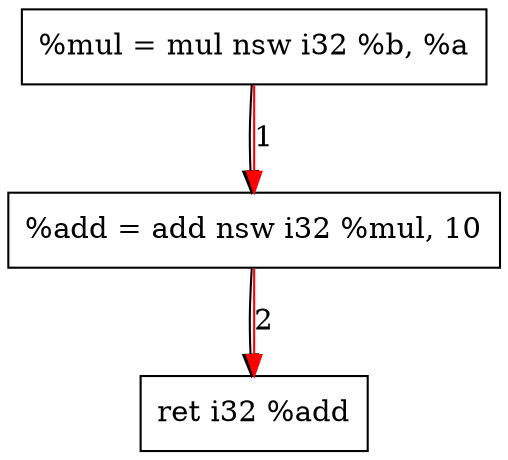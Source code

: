 digraph "CDFG for'func' function" {
	Node0x555efcc53490[shape=record, label="  %mul = mul nsw i32 %b, %a"]
	Node0x555efcc53b40[shape=record, label="  %add = add nsw i32 %mul, 10"]
	Node0x555efcc53418[shape=record, label="  ret i32 %add"]
	Node0x555efcc53490 -> Node0x555efcc53b40
	Node0x555efcc53b40 -> Node0x555efcc53418
edge [color=red]
	Node0x555efcc53490 -> Node0x555efcc53b40[label="1"]
	Node0x555efcc53b40 -> Node0x555efcc53418[label="2"]
}
